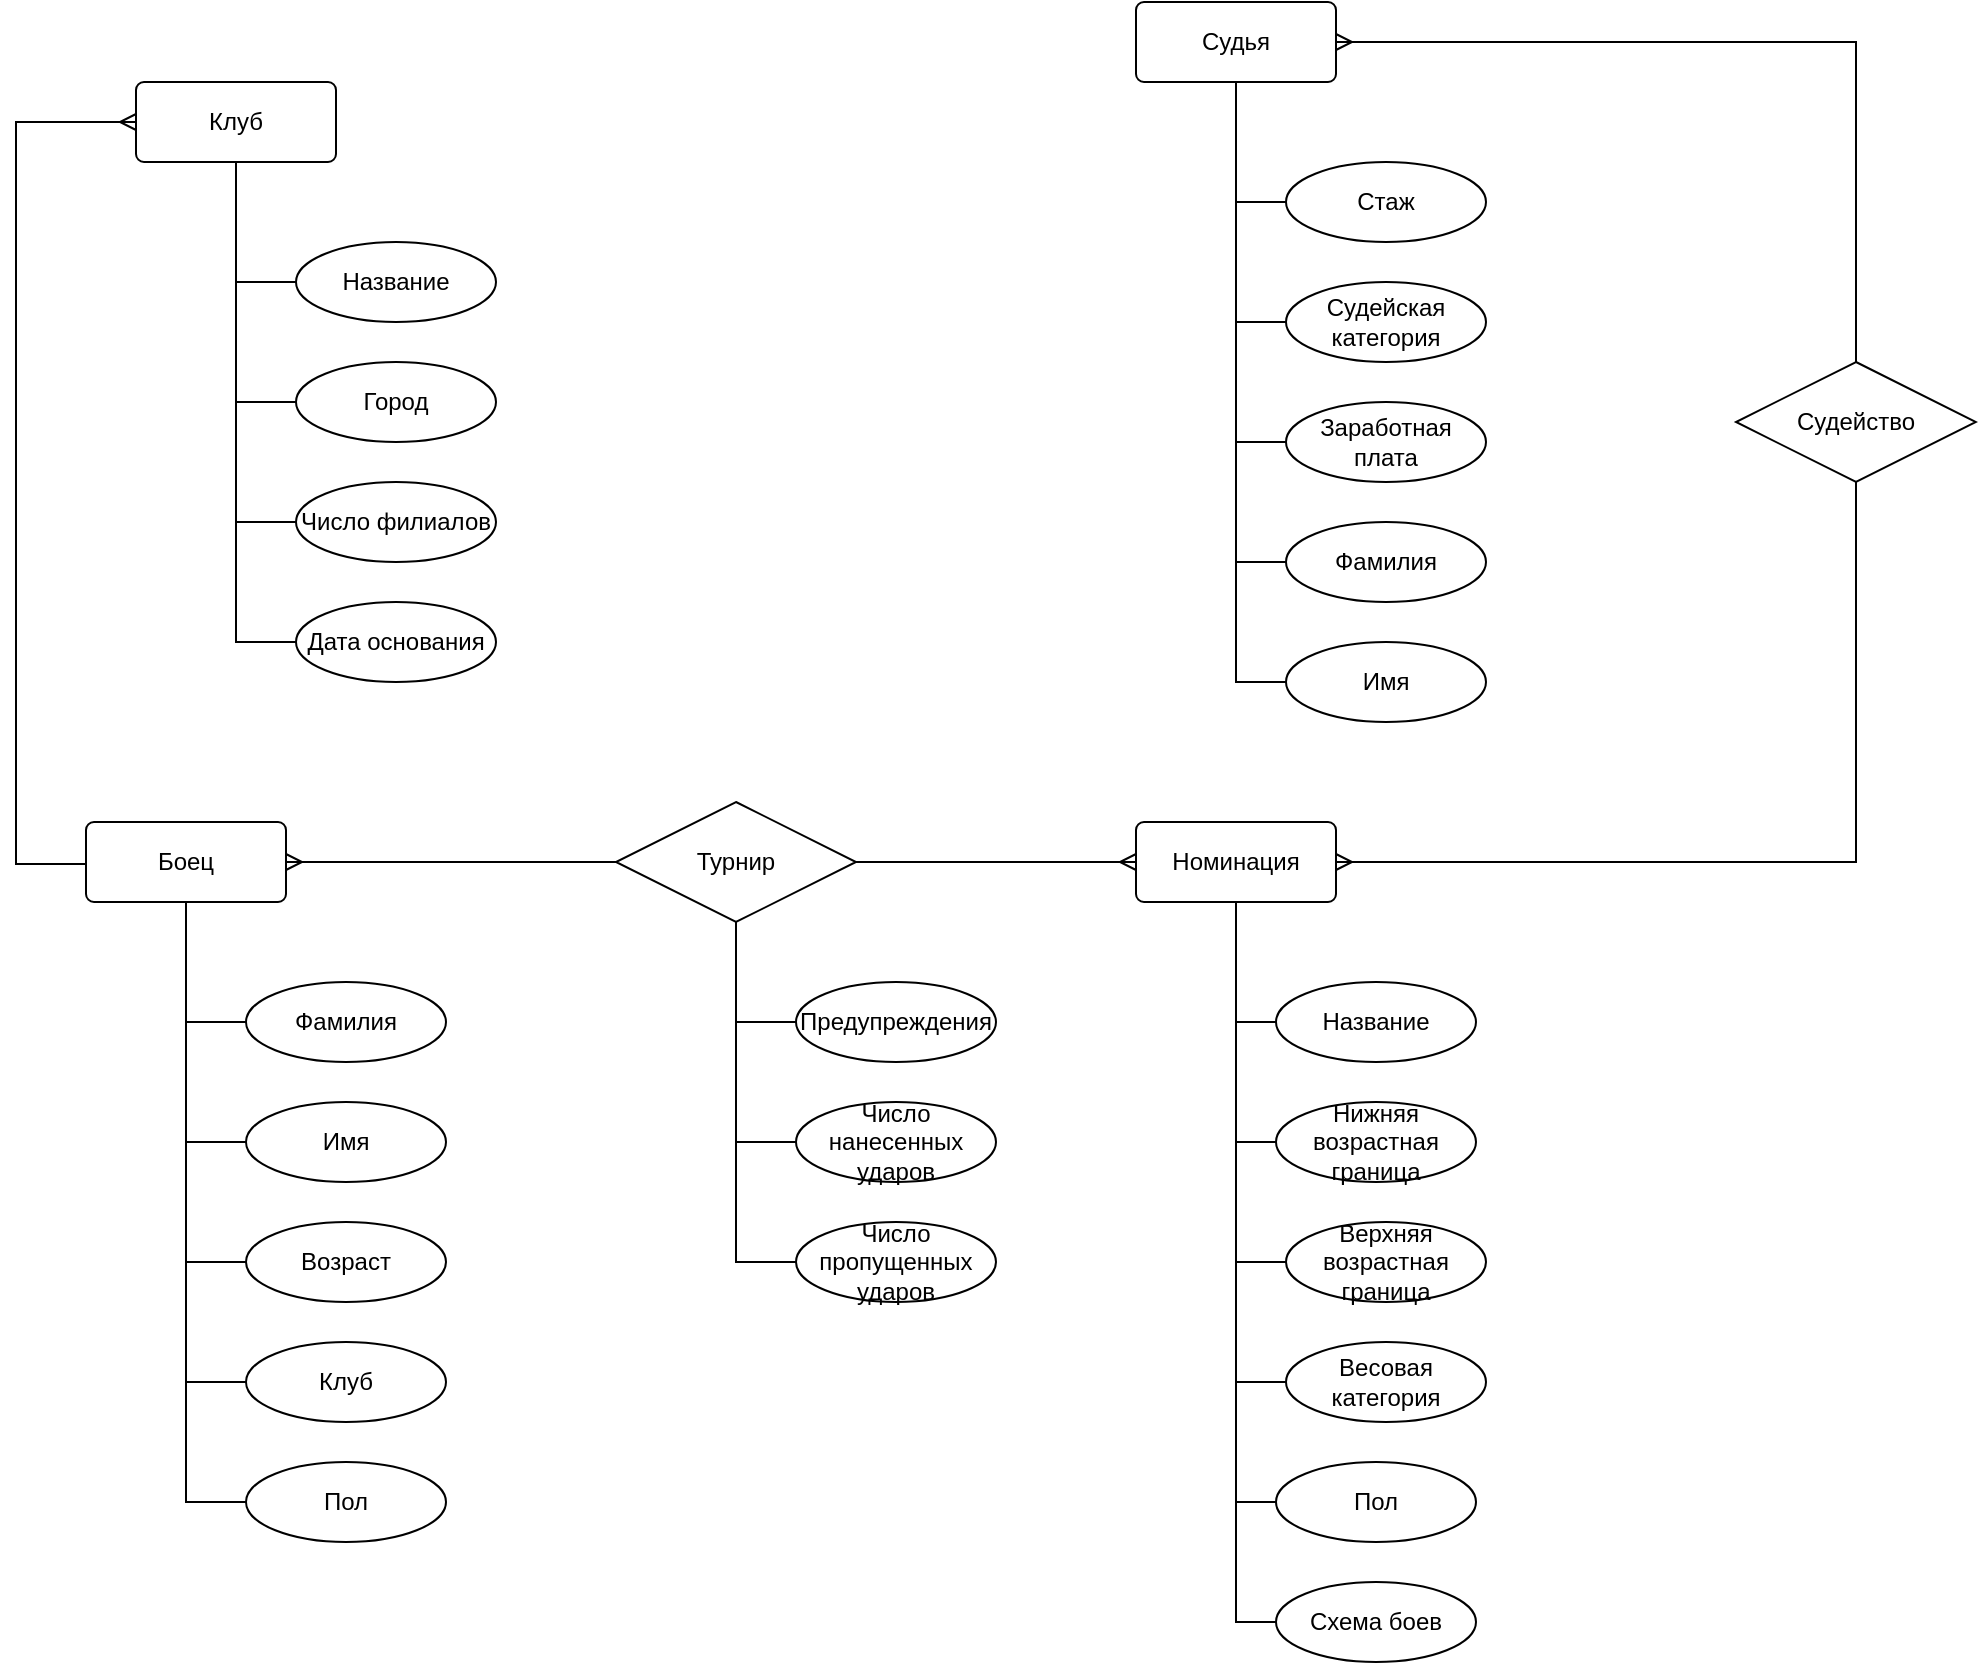 <mxfile version="21.8.2" type="device">
  <diagram id="R2lEEEUBdFMjLlhIrx00" name="Page-1">
    <mxGraphModel dx="474" dy="1642" grid="1" gridSize="10" guides="1" tooltips="1" connect="1" arrows="1" fold="1" page="1" pageScale="1" pageWidth="850" pageHeight="1100" math="0" shadow="0" extFonts="Permanent Marker^https://fonts.googleapis.com/css?family=Permanent+Marker">
      <root>
        <mxCell id="0" />
        <mxCell id="1" parent="0" />
        <mxCell id="dn1Bd4qaj6evyUbAwc_J-1" value="Боец" style="rounded=1;arcSize=10;whiteSpace=wrap;html=1;align=center;" parent="1" vertex="1">
          <mxGeometry x="245" y="110" width="100" height="40" as="geometry" />
        </mxCell>
        <mxCell id="dn1Bd4qaj6evyUbAwc_J-2" value="Фамилия" style="ellipse;whiteSpace=wrap;html=1;align=center;" parent="1" vertex="1">
          <mxGeometry x="325" y="190" width="100" height="40" as="geometry" />
        </mxCell>
        <mxCell id="dn1Bd4qaj6evyUbAwc_J-3" value="Имя" style="ellipse;whiteSpace=wrap;html=1;align=center;" parent="1" vertex="1">
          <mxGeometry x="325" y="250" width="100" height="40" as="geometry" />
        </mxCell>
        <mxCell id="dn1Bd4qaj6evyUbAwc_J-5" value="Возраст" style="ellipse;whiteSpace=wrap;html=1;align=center;" parent="1" vertex="1">
          <mxGeometry x="325" y="310" width="100" height="40" as="geometry" />
        </mxCell>
        <mxCell id="dn1Bd4qaj6evyUbAwc_J-6" value="Клуб" style="ellipse;whiteSpace=wrap;html=1;align=center;" parent="1" vertex="1">
          <mxGeometry x="325" y="370" width="100" height="40" as="geometry" />
        </mxCell>
        <mxCell id="dn1Bd4qaj6evyUbAwc_J-7" value="" style="endArrow=none;html=1;rounded=0;entryX=0.5;entryY=1;entryDx=0;entryDy=0;exitX=0;exitY=0.5;exitDx=0;exitDy=0;" parent="1" source="dn1Bd4qaj6evyUbAwc_J-6" target="dn1Bd4qaj6evyUbAwc_J-1" edge="1">
          <mxGeometry width="50" height="50" relative="1" as="geometry">
            <mxPoint x="535" y="330" as="sourcePoint" />
            <mxPoint x="585" y="280" as="targetPoint" />
            <Array as="points">
              <mxPoint x="295" y="390" />
            </Array>
          </mxGeometry>
        </mxCell>
        <mxCell id="dn1Bd4qaj6evyUbAwc_J-8" value="" style="endArrow=none;html=1;rounded=0;entryX=0;entryY=0.5;entryDx=0;entryDy=0;exitX=0.5;exitY=1;exitDx=0;exitDy=0;" parent="1" source="dn1Bd4qaj6evyUbAwc_J-1" target="dn1Bd4qaj6evyUbAwc_J-5" edge="1">
          <mxGeometry width="50" height="50" relative="1" as="geometry">
            <mxPoint x="295" y="390" as="sourcePoint" />
            <mxPoint x="585" y="280" as="targetPoint" />
            <Array as="points">
              <mxPoint x="295" y="330" />
            </Array>
          </mxGeometry>
        </mxCell>
        <mxCell id="dn1Bd4qaj6evyUbAwc_J-10" value="" style="endArrow=none;html=1;rounded=0;exitX=0.5;exitY=1;exitDx=0;exitDy=0;" parent="1" source="dn1Bd4qaj6evyUbAwc_J-1" edge="1">
          <mxGeometry width="50" height="50" relative="1" as="geometry">
            <mxPoint x="295" y="270" as="sourcePoint" />
            <mxPoint x="325" y="270" as="targetPoint" />
            <Array as="points">
              <mxPoint x="295" y="270" />
            </Array>
          </mxGeometry>
        </mxCell>
        <mxCell id="dn1Bd4qaj6evyUbAwc_J-11" value="" style="endArrow=none;html=1;rounded=0;exitX=0.5;exitY=1;exitDx=0;exitDy=0;" parent="1" source="dn1Bd4qaj6evyUbAwc_J-1" edge="1">
          <mxGeometry width="50" height="50" relative="1" as="geometry">
            <mxPoint x="295" y="210" as="sourcePoint" />
            <mxPoint x="325" y="210" as="targetPoint" />
            <Array as="points">
              <mxPoint x="295" y="210" />
            </Array>
          </mxGeometry>
        </mxCell>
        <mxCell id="dn1Bd4qaj6evyUbAwc_J-12" value="Клуб" style="rounded=1;arcSize=10;whiteSpace=wrap;html=1;align=center;" parent="1" vertex="1">
          <mxGeometry x="270" y="-260" width="100" height="40" as="geometry" />
        </mxCell>
        <mxCell id="dn1Bd4qaj6evyUbAwc_J-18" value="Название" style="ellipse;whiteSpace=wrap;html=1;align=center;" parent="1" vertex="1">
          <mxGeometry x="350" y="-180" width="100" height="40" as="geometry" />
        </mxCell>
        <mxCell id="dn1Bd4qaj6evyUbAwc_J-19" value="Город" style="ellipse;whiteSpace=wrap;html=1;align=center;" parent="1" vertex="1">
          <mxGeometry x="350" y="-120" width="100" height="40" as="geometry" />
        </mxCell>
        <mxCell id="dn1Bd4qaj6evyUbAwc_J-20" value="Число филиалов" style="ellipse;whiteSpace=wrap;html=1;align=center;" parent="1" vertex="1">
          <mxGeometry x="350" y="-60" width="100" height="40" as="geometry" />
        </mxCell>
        <mxCell id="dn1Bd4qaj6evyUbAwc_J-21" value="" style="endArrow=none;html=1;rounded=0;entryX=0.5;entryY=1;entryDx=0;entryDy=0;exitX=0;exitY=0.5;exitDx=0;exitDy=0;" parent="1" source="dn1Bd4qaj6evyUbAwc_J-20" target="dn1Bd4qaj6evyUbAwc_J-12" edge="1">
          <mxGeometry width="50" height="50" relative="1" as="geometry">
            <mxPoint x="370" y="70" as="sourcePoint" />
            <mxPoint x="420" y="20" as="targetPoint" />
            <Array as="points">
              <mxPoint x="320" y="-40" />
            </Array>
          </mxGeometry>
        </mxCell>
        <mxCell id="dn1Bd4qaj6evyUbAwc_J-22" value="" style="endArrow=none;html=1;rounded=0;entryX=0;entryY=0.5;entryDx=0;entryDy=0;exitX=0.5;exitY=1;exitDx=0;exitDy=0;" parent="1" source="dn1Bd4qaj6evyUbAwc_J-12" target="dn1Bd4qaj6evyUbAwc_J-19" edge="1">
          <mxGeometry width="50" height="50" relative="1" as="geometry">
            <mxPoint x="320" y="-40" as="sourcePoint" />
            <mxPoint x="420" y="20" as="targetPoint" />
            <Array as="points">
              <mxPoint x="320" y="-100" />
            </Array>
          </mxGeometry>
        </mxCell>
        <mxCell id="dn1Bd4qaj6evyUbAwc_J-23" value="" style="endArrow=none;html=1;rounded=0;exitX=0.5;exitY=1;exitDx=0;exitDy=0;entryX=0;entryY=0.5;entryDx=0;entryDy=0;" parent="1" source="dn1Bd4qaj6evyUbAwc_J-12" target="dn1Bd4qaj6evyUbAwc_J-18" edge="1">
          <mxGeometry width="50" height="50" relative="1" as="geometry">
            <mxPoint x="320" y="-100" as="sourcePoint" />
            <mxPoint x="350" y="-100" as="targetPoint" />
            <Array as="points">
              <mxPoint x="320" y="-160" />
            </Array>
          </mxGeometry>
        </mxCell>
        <mxCell id="dn1Bd4qaj6evyUbAwc_J-26" value="Номинация" style="rounded=1;arcSize=10;whiteSpace=wrap;html=1;align=center;" parent="1" vertex="1">
          <mxGeometry x="770" y="110" width="100" height="40" as="geometry" />
        </mxCell>
        <mxCell id="dn1Bd4qaj6evyUbAwc_J-27" value="Название" style="ellipse;whiteSpace=wrap;html=1;align=center;" parent="1" vertex="1">
          <mxGeometry x="840" y="190" width="100" height="40" as="geometry" />
        </mxCell>
        <mxCell id="dn1Bd4qaj6evyUbAwc_J-28" value="Нижняя возрастная граница" style="ellipse;whiteSpace=wrap;html=1;align=center;" parent="1" vertex="1">
          <mxGeometry x="840" y="250" width="100" height="40" as="geometry" />
        </mxCell>
        <mxCell id="dn1Bd4qaj6evyUbAwc_J-29" value="Весовая категория" style="ellipse;whiteSpace=wrap;html=1;align=center;" parent="1" vertex="1">
          <mxGeometry x="845" y="370" width="100" height="40" as="geometry" />
        </mxCell>
        <mxCell id="dn1Bd4qaj6evyUbAwc_J-30" value="Пол" style="ellipse;whiteSpace=wrap;html=1;align=center;" parent="1" vertex="1">
          <mxGeometry x="325" y="430" width="100" height="40" as="geometry" />
        </mxCell>
        <mxCell id="dn1Bd4qaj6evyUbAwc_J-31" value="Пол" style="ellipse;whiteSpace=wrap;html=1;align=center;" parent="1" vertex="1">
          <mxGeometry x="840" y="430" width="100" height="40" as="geometry" />
        </mxCell>
        <mxCell id="dn1Bd4qaj6evyUbAwc_J-32" value="Схема боев" style="ellipse;whiteSpace=wrap;html=1;align=center;" parent="1" vertex="1">
          <mxGeometry x="840" y="490" width="100" height="40" as="geometry" />
        </mxCell>
        <mxCell id="dn1Bd4qaj6evyUbAwc_J-33" value="" style="endArrow=none;html=1;rounded=0;entryX=0.5;entryY=1;entryDx=0;entryDy=0;exitX=0;exitY=0.5;exitDx=0;exitDy=0;" parent="1" source="dn1Bd4qaj6evyUbAwc_J-32" target="dn1Bd4qaj6evyUbAwc_J-26" edge="1">
          <mxGeometry width="50" height="50" relative="1" as="geometry">
            <mxPoint x="580" y="180" as="sourcePoint" />
            <mxPoint x="630" y="130" as="targetPoint" />
            <Array as="points">
              <mxPoint x="820" y="510" />
            </Array>
          </mxGeometry>
        </mxCell>
        <mxCell id="dn1Bd4qaj6evyUbAwc_J-34" value="" style="endArrow=none;html=1;rounded=0;exitX=0.5;exitY=1;exitDx=0;exitDy=0;entryX=0;entryY=0.5;entryDx=0;entryDy=0;" parent="1" source="dn1Bd4qaj6evyUbAwc_J-1" edge="1" target="dn1Bd4qaj6evyUbAwc_J-30">
          <mxGeometry width="50" height="50" relative="1" as="geometry">
            <mxPoint x="275" y="560" as="sourcePoint" />
            <mxPoint x="325" y="510" as="targetPoint" />
            <Array as="points">
              <mxPoint x="295" y="450" />
            </Array>
          </mxGeometry>
        </mxCell>
        <mxCell id="dn1Bd4qaj6evyUbAwc_J-35" value="" style="endArrow=none;html=1;rounded=0;exitX=0.5;exitY=1;exitDx=0;exitDy=0;entryX=0;entryY=0.5;entryDx=0;entryDy=0;" parent="1" source="dn1Bd4qaj6evyUbAwc_J-26" edge="1" target="dn1Bd4qaj6evyUbAwc_J-29">
          <mxGeometry width="50" height="50" relative="1" as="geometry">
            <mxPoint x="790" y="440" as="sourcePoint" />
            <mxPoint x="840" y="390" as="targetPoint" />
            <Array as="points">
              <mxPoint x="820" y="390" />
            </Array>
          </mxGeometry>
        </mxCell>
        <mxCell id="dn1Bd4qaj6evyUbAwc_J-36" value="" style="endArrow=none;html=1;rounded=0;exitX=0.5;exitY=1;exitDx=0;exitDy=0;entryX=0;entryY=0.5;entryDx=0;entryDy=0;" parent="1" source="dn1Bd4qaj6evyUbAwc_J-26" edge="1" target="XJQum8kfzoSQ0aDNy9kX-5">
          <mxGeometry width="50" height="50" relative="1" as="geometry">
            <mxPoint x="790" y="380" as="sourcePoint" />
            <mxPoint x="840" y="330" as="targetPoint" />
            <Array as="points">
              <mxPoint x="820" y="330" />
            </Array>
          </mxGeometry>
        </mxCell>
        <mxCell id="dn1Bd4qaj6evyUbAwc_J-37" value="" style="endArrow=none;html=1;rounded=0;exitX=0.5;exitY=1;exitDx=0;exitDy=0;" parent="1" source="dn1Bd4qaj6evyUbAwc_J-26" edge="1">
          <mxGeometry width="50" height="50" relative="1" as="geometry">
            <mxPoint x="790" y="320" as="sourcePoint" />
            <mxPoint x="840" y="270" as="targetPoint" />
            <Array as="points">
              <mxPoint x="820" y="270" />
            </Array>
          </mxGeometry>
        </mxCell>
        <mxCell id="dn1Bd4qaj6evyUbAwc_J-38" value="" style="endArrow=none;html=1;rounded=0;exitX=0.5;exitY=1;exitDx=0;exitDy=0;" parent="1" source="dn1Bd4qaj6evyUbAwc_J-26" edge="1">
          <mxGeometry width="50" height="50" relative="1" as="geometry">
            <mxPoint x="790" y="260" as="sourcePoint" />
            <mxPoint x="840" y="210" as="targetPoint" />
            <Array as="points">
              <mxPoint x="820" y="210" />
            </Array>
          </mxGeometry>
        </mxCell>
        <mxCell id="dn1Bd4qaj6evyUbAwc_J-39" value="" style="edgeStyle=orthogonalEdgeStyle;fontSize=12;html=1;endArrow=ERmany;rounded=0;entryX=0;entryY=0.5;entryDx=0;entryDy=0;" parent="1" target="dn1Bd4qaj6evyUbAwc_J-12" edge="1">
          <mxGeometry width="100" height="100" relative="1" as="geometry">
            <mxPoint x="245" y="130" as="sourcePoint" />
            <mxPoint x="345" y="30" as="targetPoint" />
            <Array as="points">
              <mxPoint x="245" y="131" />
              <mxPoint x="210" y="131" />
              <mxPoint x="210" y="-240" />
            </Array>
          </mxGeometry>
        </mxCell>
        <mxCell id="dn1Bd4qaj6evyUbAwc_J-40" value="" style="edgeStyle=orthogonalEdgeStyle;fontSize=12;html=1;endArrow=ERmany;startArrow=ERmany;rounded=0;entryX=0;entryY=0.5;entryDx=0;entryDy=0;exitX=1;exitY=0.5;exitDx=0;exitDy=0;" parent="1" source="dn1Bd4qaj6evyUbAwc_J-1" target="dn1Bd4qaj6evyUbAwc_J-26" edge="1">
          <mxGeometry width="100" height="100" relative="1" as="geometry">
            <mxPoint x="600" y="240" as="sourcePoint" />
            <mxPoint x="700" y="140" as="targetPoint" />
          </mxGeometry>
        </mxCell>
        <mxCell id="dn1Bd4qaj6evyUbAwc_J-41" value="Турнир" style="shape=rhombus;perimeter=rhombusPerimeter;whiteSpace=wrap;html=1;align=center;" parent="1" vertex="1">
          <mxGeometry x="510" y="100" width="120" height="60" as="geometry" />
        </mxCell>
        <mxCell id="dn1Bd4qaj6evyUbAwc_J-42" value="Предупреждения" style="ellipse;whiteSpace=wrap;html=1;align=center;" parent="1" vertex="1">
          <mxGeometry x="600" y="190" width="100" height="40" as="geometry" />
        </mxCell>
        <mxCell id="dn1Bd4qaj6evyUbAwc_J-43" value="" style="endArrow=none;html=1;rounded=0;exitX=0.5;exitY=1;exitDx=0;exitDy=0;entryX=0;entryY=0.5;entryDx=0;entryDy=0;" parent="1" source="dn1Bd4qaj6evyUbAwc_J-41" target="dn1Bd4qaj6evyUbAwc_J-42" edge="1">
          <mxGeometry width="50" height="50" relative="1" as="geometry">
            <mxPoint x="530" y="260" as="sourcePoint" />
            <mxPoint x="580" y="210" as="targetPoint" />
            <Array as="points">
              <mxPoint x="570" y="210" />
            </Array>
          </mxGeometry>
        </mxCell>
        <mxCell id="dn1Bd4qaj6evyUbAwc_J-45" value="Дата основания" style="ellipse;whiteSpace=wrap;html=1;align=center;" parent="1" vertex="1">
          <mxGeometry x="350" width="100" height="40" as="geometry" />
        </mxCell>
        <mxCell id="dn1Bd4qaj6evyUbAwc_J-46" value="" style="endArrow=none;html=1;rounded=0;entryX=0.5;entryY=1;entryDx=0;entryDy=0;exitX=0;exitY=0.5;exitDx=0;exitDy=0;" parent="1" source="dn1Bd4qaj6evyUbAwc_J-45" target="dn1Bd4qaj6evyUbAwc_J-12" edge="1">
          <mxGeometry width="50" height="50" relative="1" as="geometry">
            <mxPoint x="250" y="-90" as="sourcePoint" />
            <mxPoint x="300" y="-140" as="targetPoint" />
            <Array as="points">
              <mxPoint x="320" y="20" />
            </Array>
          </mxGeometry>
        </mxCell>
        <mxCell id="dn1Bd4qaj6evyUbAwc_J-47" value="Число нанесенных ударов" style="ellipse;whiteSpace=wrap;html=1;align=center;" parent="1" vertex="1">
          <mxGeometry x="600" y="250" width="100" height="40" as="geometry" />
        </mxCell>
        <mxCell id="dn1Bd4qaj6evyUbAwc_J-49" value="Число пропущенных ударов" style="ellipse;whiteSpace=wrap;html=1;align=center;" parent="1" vertex="1">
          <mxGeometry x="600" y="310" width="100" height="40" as="geometry" />
        </mxCell>
        <mxCell id="dn1Bd4qaj6evyUbAwc_J-50" value="" style="endArrow=none;html=1;rounded=0;entryX=0.5;entryY=1;entryDx=0;entryDy=0;exitX=0;exitY=0.5;exitDx=0;exitDy=0;" parent="1" source="dn1Bd4qaj6evyUbAwc_J-47" target="dn1Bd4qaj6evyUbAwc_J-41" edge="1">
          <mxGeometry width="50" height="50" relative="1" as="geometry">
            <mxPoint x="550" y="290" as="sourcePoint" />
            <mxPoint x="600" y="240" as="targetPoint" />
            <Array as="points">
              <mxPoint x="570" y="270" />
            </Array>
          </mxGeometry>
        </mxCell>
        <mxCell id="dn1Bd4qaj6evyUbAwc_J-51" value="" style="endArrow=none;html=1;rounded=0;entryX=0.5;entryY=1;entryDx=0;entryDy=0;exitX=0;exitY=0.5;exitDx=0;exitDy=0;" parent="1" source="dn1Bd4qaj6evyUbAwc_J-49" target="dn1Bd4qaj6evyUbAwc_J-41" edge="1">
          <mxGeometry width="50" height="50" relative="1" as="geometry">
            <mxPoint x="550" y="290" as="sourcePoint" />
            <mxPoint x="600" y="240" as="targetPoint" />
            <Array as="points">
              <mxPoint x="570" y="330" />
            </Array>
          </mxGeometry>
        </mxCell>
        <mxCell id="dn1Bd4qaj6evyUbAwc_J-52" value="Судья" style="rounded=1;arcSize=10;whiteSpace=wrap;html=1;align=center;" parent="1" vertex="1">
          <mxGeometry x="770" y="-300" width="100" height="40" as="geometry" />
        </mxCell>
        <mxCell id="dn1Bd4qaj6evyUbAwc_J-53" value="Стаж" style="ellipse;whiteSpace=wrap;html=1;align=center;" parent="1" vertex="1">
          <mxGeometry x="845" y="-220" width="100" height="40" as="geometry" />
        </mxCell>
        <mxCell id="dn1Bd4qaj6evyUbAwc_J-54" value="Судейская категория" style="ellipse;whiteSpace=wrap;html=1;align=center;" parent="1" vertex="1">
          <mxGeometry x="845" y="-160" width="100" height="40" as="geometry" />
        </mxCell>
        <mxCell id="dn1Bd4qaj6evyUbAwc_J-55" value="Заработная плата" style="ellipse;whiteSpace=wrap;html=1;align=center;" parent="1" vertex="1">
          <mxGeometry x="845" y="-100" width="100" height="40" as="geometry" />
        </mxCell>
        <mxCell id="dn1Bd4qaj6evyUbAwc_J-56" value="" style="endArrow=none;html=1;rounded=0;exitX=0;exitY=0.5;exitDx=0;exitDy=0;entryX=0.5;entryY=1;entryDx=0;entryDy=0;" parent="1" source="dn1Bd4qaj6evyUbAwc_J-55" target="dn1Bd4qaj6evyUbAwc_J-52" edge="1">
          <mxGeometry width="50" height="50" relative="1" as="geometry">
            <mxPoint x="775" y="-210" as="sourcePoint" />
            <mxPoint x="825" y="-260" as="targetPoint" />
            <Array as="points">
              <mxPoint x="820" y="-80" />
            </Array>
          </mxGeometry>
        </mxCell>
        <mxCell id="dn1Bd4qaj6evyUbAwc_J-57" value="" style="endArrow=none;html=1;rounded=0;entryX=0.5;entryY=1;entryDx=0;entryDy=0;exitX=0;exitY=0.5;exitDx=0;exitDy=0;" parent="1" source="dn1Bd4qaj6evyUbAwc_J-54" target="dn1Bd4qaj6evyUbAwc_J-52" edge="1">
          <mxGeometry width="50" height="50" relative="1" as="geometry">
            <mxPoint x="735" y="-160" as="sourcePoint" />
            <mxPoint x="785" y="-210" as="targetPoint" />
            <Array as="points">
              <mxPoint x="820" y="-140" />
            </Array>
          </mxGeometry>
        </mxCell>
        <mxCell id="dn1Bd4qaj6evyUbAwc_J-58" value="" style="edgeStyle=orthogonalEdgeStyle;fontSize=12;html=1;endArrow=ERmany;startArrow=ERmany;rounded=0;entryX=1;entryY=0.5;entryDx=0;entryDy=0;exitX=1;exitY=0.5;exitDx=0;exitDy=0;" parent="1" source="dn1Bd4qaj6evyUbAwc_J-26" target="dn1Bd4qaj6evyUbAwc_J-52" edge="1">
          <mxGeometry width="100" height="100" relative="1" as="geometry">
            <mxPoint x="1090" y="-150" as="sourcePoint" />
            <mxPoint x="1190" y="-250" as="targetPoint" />
            <Array as="points">
              <mxPoint x="1130" y="130" />
              <mxPoint x="1130" y="-280" />
            </Array>
          </mxGeometry>
        </mxCell>
        <mxCell id="dn1Bd4qaj6evyUbAwc_J-59" value="" style="endArrow=none;html=1;rounded=0;entryX=0.5;entryY=1;entryDx=0;entryDy=0;exitX=0;exitY=0.5;exitDx=0;exitDy=0;" parent="1" source="dn1Bd4qaj6evyUbAwc_J-53" target="dn1Bd4qaj6evyUbAwc_J-52" edge="1">
          <mxGeometry width="50" height="50" relative="1" as="geometry">
            <mxPoint x="670" y="-180" as="sourcePoint" />
            <mxPoint x="720" y="-230" as="targetPoint" />
            <Array as="points">
              <mxPoint x="820" y="-200" />
            </Array>
          </mxGeometry>
        </mxCell>
        <mxCell id="dn1Bd4qaj6evyUbAwc_J-60" value="Судейство" style="shape=rhombus;perimeter=rhombusPerimeter;whiteSpace=wrap;html=1;align=center;" parent="1" vertex="1">
          <mxGeometry x="1070" y="-120" width="120" height="60" as="geometry" />
        </mxCell>
        <mxCell id="XJQum8kfzoSQ0aDNy9kX-1" value="Фамилия" style="ellipse;whiteSpace=wrap;html=1;align=center;" vertex="1" parent="1">
          <mxGeometry x="845" y="-40" width="100" height="40" as="geometry" />
        </mxCell>
        <mxCell id="XJQum8kfzoSQ0aDNy9kX-2" value="Имя" style="ellipse;whiteSpace=wrap;html=1;align=center;" vertex="1" parent="1">
          <mxGeometry x="845" y="20" width="100" height="40" as="geometry" />
        </mxCell>
        <mxCell id="XJQum8kfzoSQ0aDNy9kX-3" value="" style="endArrow=none;html=1;rounded=0;entryX=0.5;entryY=1;entryDx=0;entryDy=0;exitX=0;exitY=0.5;exitDx=0;exitDy=0;" edge="1" parent="1" source="XJQum8kfzoSQ0aDNy9kX-1" target="dn1Bd4qaj6evyUbAwc_J-52">
          <mxGeometry width="50" height="50" relative="1" as="geometry">
            <mxPoint x="680" y="-70" as="sourcePoint" />
            <mxPoint x="730" y="-120" as="targetPoint" />
            <Array as="points">
              <mxPoint x="820" y="-20" />
            </Array>
          </mxGeometry>
        </mxCell>
        <mxCell id="XJQum8kfzoSQ0aDNy9kX-4" value="" style="endArrow=none;html=1;rounded=0;entryX=0.5;entryY=1;entryDx=0;entryDy=0;exitX=0;exitY=0.5;exitDx=0;exitDy=0;" edge="1" parent="1" source="XJQum8kfzoSQ0aDNy9kX-2" target="dn1Bd4qaj6evyUbAwc_J-52">
          <mxGeometry width="50" height="50" relative="1" as="geometry">
            <mxPoint x="640" y="-100" as="sourcePoint" />
            <mxPoint x="690" y="-150" as="targetPoint" />
            <Array as="points">
              <mxPoint x="820" y="40" />
            </Array>
          </mxGeometry>
        </mxCell>
        <mxCell id="XJQum8kfzoSQ0aDNy9kX-5" value="Верхняя возрастная граница" style="ellipse;whiteSpace=wrap;html=1;align=center;" vertex="1" parent="1">
          <mxGeometry x="845" y="310" width="100" height="40" as="geometry" />
        </mxCell>
        <mxCell id="XJQum8kfzoSQ0aDNy9kX-6" value="" style="endArrow=none;html=1;rounded=0;exitX=0;exitY=0.5;exitDx=0;exitDy=0;" edge="1" parent="1" source="dn1Bd4qaj6evyUbAwc_J-31">
          <mxGeometry width="50" height="50" relative="1" as="geometry">
            <mxPoint x="770" y="200" as="sourcePoint" />
            <mxPoint x="820" y="150" as="targetPoint" />
            <Array as="points">
              <mxPoint x="820" y="450" />
            </Array>
          </mxGeometry>
        </mxCell>
      </root>
    </mxGraphModel>
  </diagram>
</mxfile>
